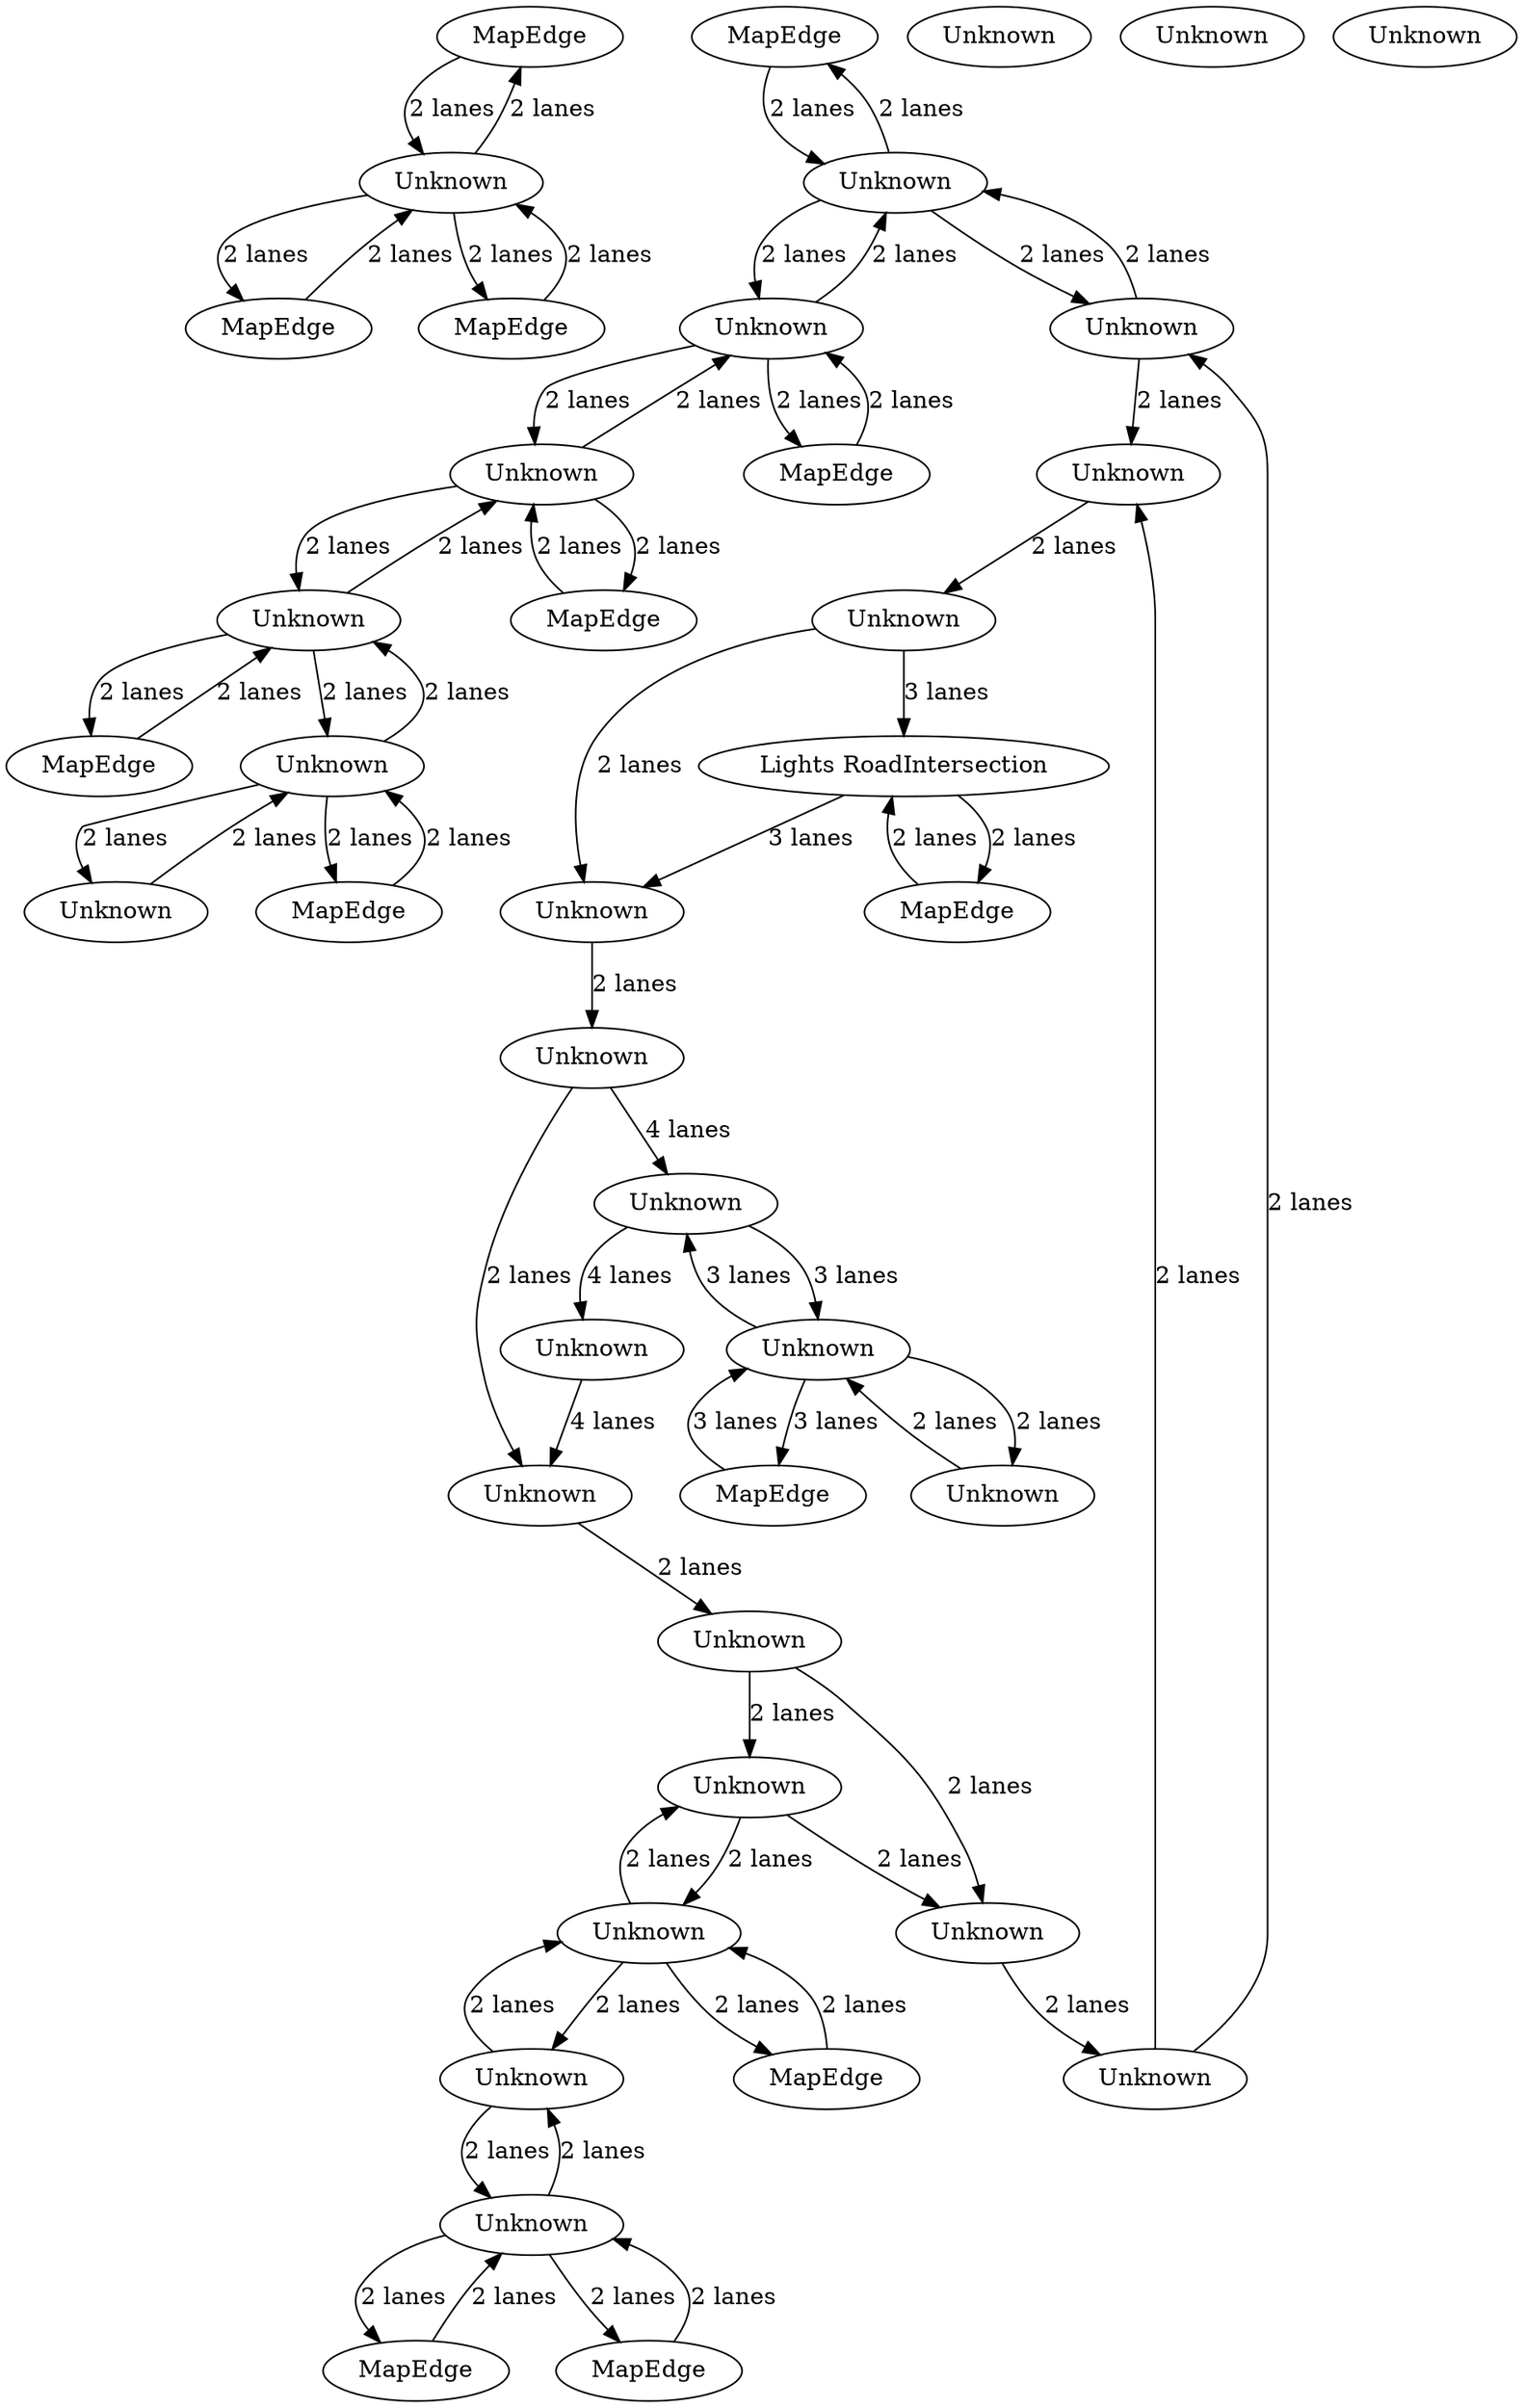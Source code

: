 digraph {
    0 [ label = "MapEdge" ]
    1 [ label = "MapEdge" ]
    2 [ label = "Unknown" ]
    3 [ label = "MapEdge" ]
    4 [ label = "Unknown" ]
    5 [ label = "Unknown" ]
    6 [ label = "MapEdge" ]
    7 [ label = "Unknown" ]
    8 [ label = "MapEdge" ]
    9 [ label = "MapEdge" ]
    10 [ label = "Unknown" ]
    11 [ label = "MapEdge" ]
    12 [ label = "Unknown" ]
    13 [ label = "Unknown" ]
    14 [ label = "Unknown" ]
    15 [ label = "Unknown" ]
    16 [ label = "Unknown" ]
    17 [ label = "Unknown" ]
    18 [ label = "Unknown" ]
    19 [ label = "Unknown" ]
    20 [ label = "Unknown" ]
    21 [ label = "Unknown" ]
    22 [ label = "MapEdge" ]
    23 [ label = "Unknown" ]
    24 [ label = "Unknown" ]
    25 [ label = "MapEdge" ]
    26 [ label = "Unknown" ]
    27 [ label = "Unknown" ]
    28 [ label = "Unknown" ]
    29 [ label = "Unknown" ]
    30 [ label = "Unknown" ]
    31 [ label = "Unknown" ]
    32 [ label = "Unknown" ]
    33 [ label = "MapEdge" ]
    34 [ label = "MapEdge" ]
    35 [ label = "Unknown" ]
    36 [ label = "Unknown" ]
    37 [ label = "Lights RoadIntersection" ]
    38 [ label = "MapEdge" ]
    39 [ label = "Unknown" ]
    40 [ label = "MapEdge" ]
    14 -> 2 [ label = "4 lanes" ]
    0 -> 39 [ label = "2 lanes" ]
    39 -> 0 [ label = "2 lanes" ]
    39 -> 6 [ label = "2 lanes" ]
    6 -> 39 [ label = "2 lanes" ]
    5 -> 3 [ label = "2 lanes" ]
    3 -> 5 [ label = "2 lanes" ]
    4 -> 9 [ label = "2 lanes" ]
    9 -> 4 [ label = "2 lanes" ]
    8 -> 10 [ label = "2 lanes" ]
    10 -> 8 [ label = "2 lanes" ]
    10 -> 17 [ label = "2 lanes" ]
    17 -> 10 [ label = "2 lanes" ]
    5 -> 12 [ label = "2 lanes" ]
    12 -> 5 [ label = "2 lanes" ]
    12 -> 32 [ label = "2 lanes" ]
    32 -> 12 [ label = "2 lanes" ]
    4 -> 5 [ label = "2 lanes" ]
    5 -> 4 [ label = "2 lanes" ]
    12 -> 1 [ label = "2 lanes" ]
    1 -> 12 [ label = "2 lanes" ]
    37 -> 38 [ label = "2 lanes" ]
    38 -> 37 [ label = "2 lanes" ]
    2 -> 20 [ label = "2 lanes" ]
    15 -> 35 [ label = "2 lanes" ]
    16 -> 2 [ label = "2 lanes" ]
    18 -> 36 [ label = "2 lanes" ]
    19 -> 15 [ label = "2 lanes" ]
    20 -> 18 [ label = "2 lanes" ]
    35 -> 16 [ label = "2 lanes" ]
    36 -> 19 [ label = "2 lanes" ]
    27 -> 22 [ label = "3 lanes" ]
    22 -> 27 [ label = "3 lanes" ]
    21 -> 4 [ label = "2 lanes" ]
    4 -> 21 [ label = "2 lanes" ]
    25 -> 21 [ label = "2 lanes" ]
    21 -> 25 [ label = "2 lanes" ]
    27 -> 26 [ label = "2 lanes" ]
    26 -> 27 [ label = "2 lanes" ]
    29 -> 28 [ label = "2 lanes" ]
    28 -> 29 [ label = "2 lanes" ]
    11 -> 29 [ label = "2 lanes" ]
    29 -> 11 [ label = "2 lanes" ]
    29 -> 21 [ label = "2 lanes" ]
    21 -> 29 [ label = "2 lanes" ]
    31 -> 10 [ label = "2 lanes" ]
    10 -> 31 [ label = "2 lanes" ]
    30 -> 27 [ label = "3 lanes" ]
    27 -> 30 [ label = "3 lanes" ]
    7 -> 31 [ label = "2 lanes" ]
    31 -> 7 [ label = "2 lanes" ]
    33 -> 7 [ label = "2 lanes" ]
    7 -> 33 [ label = "2 lanes" ]
    34 -> 7 [ label = "2 lanes" ]
    7 -> 34 [ label = "2 lanes" ]
    16 -> 30 [ label = "4 lanes" ]
    32 -> 19 [ label = "2 lanes" ]
    17 -> 18 [ label = "2 lanes" ]
    37 -> 35 [ label = "3 lanes" ]
    15 -> 37 [ label = "3 lanes" ]
    36 -> 32 [ label = "2 lanes" ]
    20 -> 17 [ label = "2 lanes" ]
    40 -> 39 [ label = "2 lanes" ]
    39 -> 40 [ label = "2 lanes" ]
    30 -> 14 [ label = "4 lanes" ]
}
